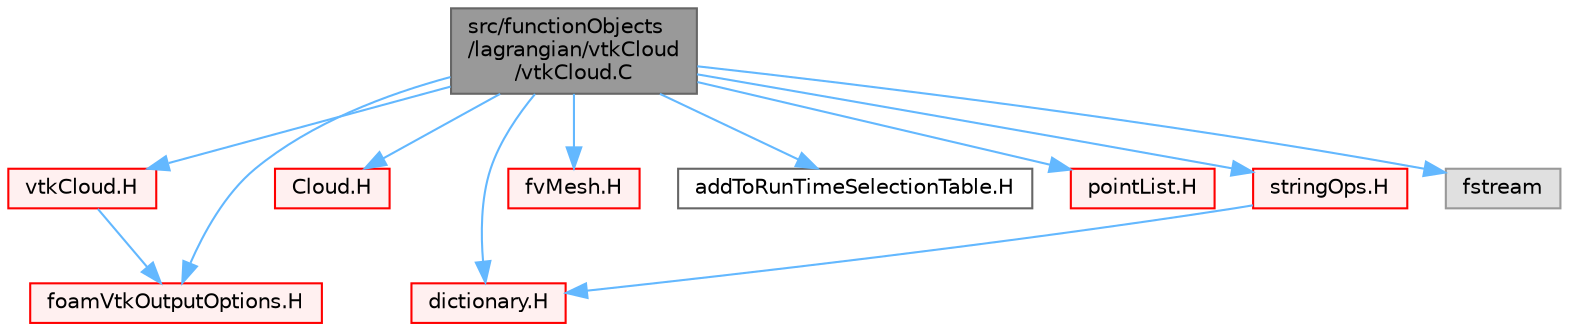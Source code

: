 digraph "src/functionObjects/lagrangian/vtkCloud/vtkCloud.C"
{
 // LATEX_PDF_SIZE
  bgcolor="transparent";
  edge [fontname=Helvetica,fontsize=10,labelfontname=Helvetica,labelfontsize=10];
  node [fontname=Helvetica,fontsize=10,shape=box,height=0.2,width=0.4];
  Node1 [id="Node000001",label="src/functionObjects\l/lagrangian/vtkCloud\l/vtkCloud.C",height=0.2,width=0.4,color="gray40", fillcolor="grey60", style="filled", fontcolor="black",tooltip=" "];
  Node1 -> Node2 [id="edge1_Node000001_Node000002",color="steelblue1",style="solid",tooltip=" "];
  Node2 [id="Node000002",label="vtkCloud.H",height=0.2,width=0.4,color="red", fillcolor="#FFF0F0", style="filled",URL="$vtkCloud_8H.html",tooltip=" "];
  Node2 -> Node254 [id="edge2_Node000002_Node000254",color="steelblue1",style="solid",tooltip=" "];
  Node254 [id="Node000254",label="foamVtkOutputOptions.H",height=0.2,width=0.4,color="red", fillcolor="#FFF0F0", style="filled",URL="$foamVtkOutputOptions_8H.html",tooltip=" "];
  Node1 -> Node274 [id="edge3_Node000001_Node000274",color="steelblue1",style="solid",tooltip=" "];
  Node274 [id="Node000274",label="Cloud.H",height=0.2,width=0.4,color="red", fillcolor="#FFF0F0", style="filled",URL="$Cloud_8H.html",tooltip=" "];
  Node1 -> Node165 [id="edge4_Node000001_Node000165",color="steelblue1",style="solid",tooltip=" "];
  Node165 [id="Node000165",label="dictionary.H",height=0.2,width=0.4,color="red", fillcolor="#FFF0F0", style="filled",URL="$dictionary_8H.html",tooltip=" "];
  Node1 -> Node357 [id="edge5_Node000001_Node000357",color="steelblue1",style="solid",tooltip=" "];
  Node357 [id="Node000357",label="fvMesh.H",height=0.2,width=0.4,color="red", fillcolor="#FFF0F0", style="filled",URL="$fvMesh_8H.html",tooltip=" "];
  Node1 -> Node254 [id="edge6_Node000001_Node000254",color="steelblue1",style="solid",tooltip=" "];
  Node1 -> Node389 [id="edge7_Node000001_Node000389",color="steelblue1",style="solid",tooltip=" "];
  Node389 [id="Node000389",label="addToRunTimeSelectionTable.H",height=0.2,width=0.4,color="grey40", fillcolor="white", style="filled",URL="$addToRunTimeSelectionTable_8H.html",tooltip="Macros for easy insertion into run-time selection tables."];
  Node1 -> Node390 [id="edge8_Node000001_Node000390",color="steelblue1",style="solid",tooltip=" "];
  Node390 [id="Node000390",label="pointList.H",height=0.2,width=0.4,color="red", fillcolor="#FFF0F0", style="filled",URL="$pointList_8H.html",tooltip=" "];
  Node1 -> Node391 [id="edge9_Node000001_Node000391",color="steelblue1",style="solid",tooltip=" "];
  Node391 [id="Node000391",label="stringOps.H",height=0.2,width=0.4,color="red", fillcolor="#FFF0F0", style="filled",URL="$stringOps_8H.html",tooltip=" "];
  Node391 -> Node165 [id="edge10_Node000391_Node000165",color="steelblue1",style="solid",tooltip=" "];
  Node1 -> Node271 [id="edge11_Node000001_Node000271",color="steelblue1",style="solid",tooltip=" "];
  Node271 [id="Node000271",label="fstream",height=0.2,width=0.4,color="grey60", fillcolor="#E0E0E0", style="filled",tooltip=" "];
}
